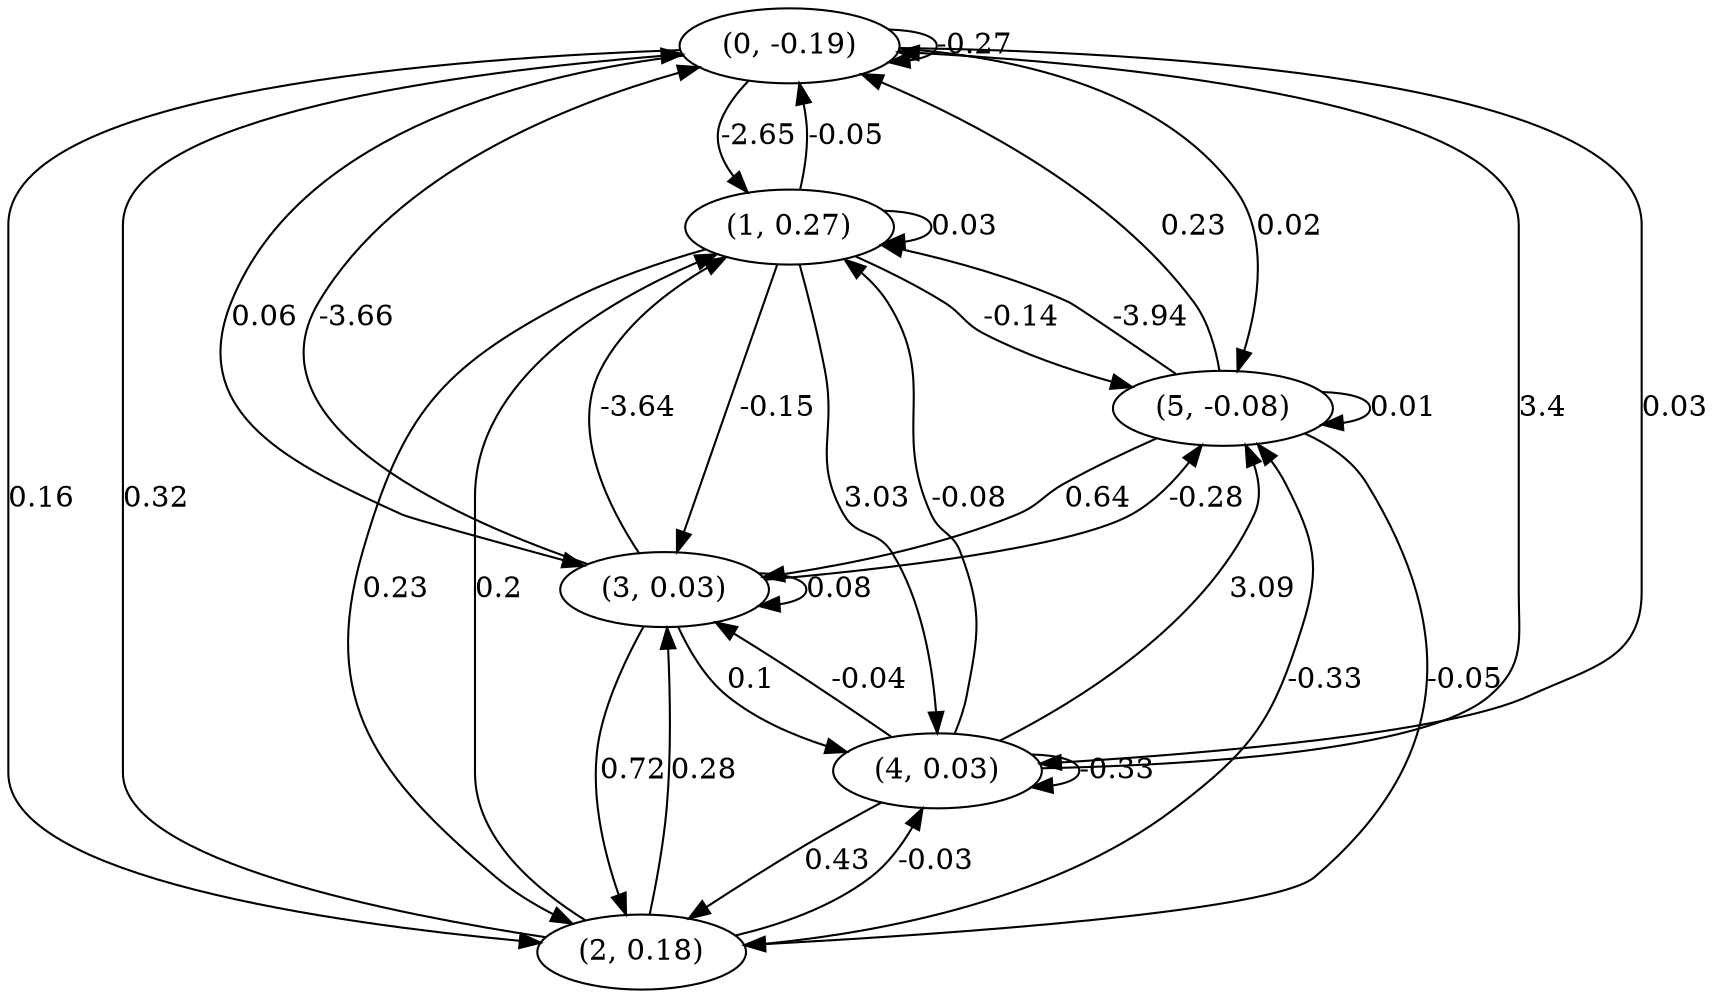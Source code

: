 digraph {
    0 [ label = "(0, -0.19)" ]
    1 [ label = "(1, 0.27)" ]
    2 [ label = "(2, 0.18)" ]
    3 [ label = "(3, 0.03)" ]
    4 [ label = "(4, 0.03)" ]
    5 [ label = "(5, -0.08)" ]
    0 -> 0 [ label = "-0.27" ]
    1 -> 1 [ label = "0.03" ]
    3 -> 3 [ label = "0.08" ]
    4 -> 4 [ label = "-0.33" ]
    5 -> 5 [ label = "0.01" ]
    1 -> 0 [ label = "-0.05" ]
    2 -> 0 [ label = "0.32" ]
    3 -> 0 [ label = "-3.66" ]
    4 -> 0 [ label = "3.4" ]
    5 -> 0 [ label = "0.23" ]
    0 -> 1 [ label = "-2.65" ]
    2 -> 1 [ label = "0.2" ]
    3 -> 1 [ label = "-3.64" ]
    4 -> 1 [ label = "-0.08" ]
    5 -> 1 [ label = "-3.94" ]
    0 -> 2 [ label = "0.16" ]
    1 -> 2 [ label = "0.23" ]
    3 -> 2 [ label = "0.72" ]
    4 -> 2 [ label = "0.43" ]
    5 -> 2 [ label = "-0.05" ]
    0 -> 3 [ label = "0.06" ]
    1 -> 3 [ label = "-0.15" ]
    2 -> 3 [ label = "0.28" ]
    4 -> 3 [ label = "-0.04" ]
    5 -> 3 [ label = "0.64" ]
    0 -> 4 [ label = "0.03" ]
    1 -> 4 [ label = "3.03" ]
    2 -> 4 [ label = "-0.03" ]
    3 -> 4 [ label = "0.1" ]
    0 -> 5 [ label = "0.02" ]
    1 -> 5 [ label = "-0.14" ]
    2 -> 5 [ label = "-0.33" ]
    3 -> 5 [ label = "-0.28" ]
    4 -> 5 [ label = "3.09" ]
}


